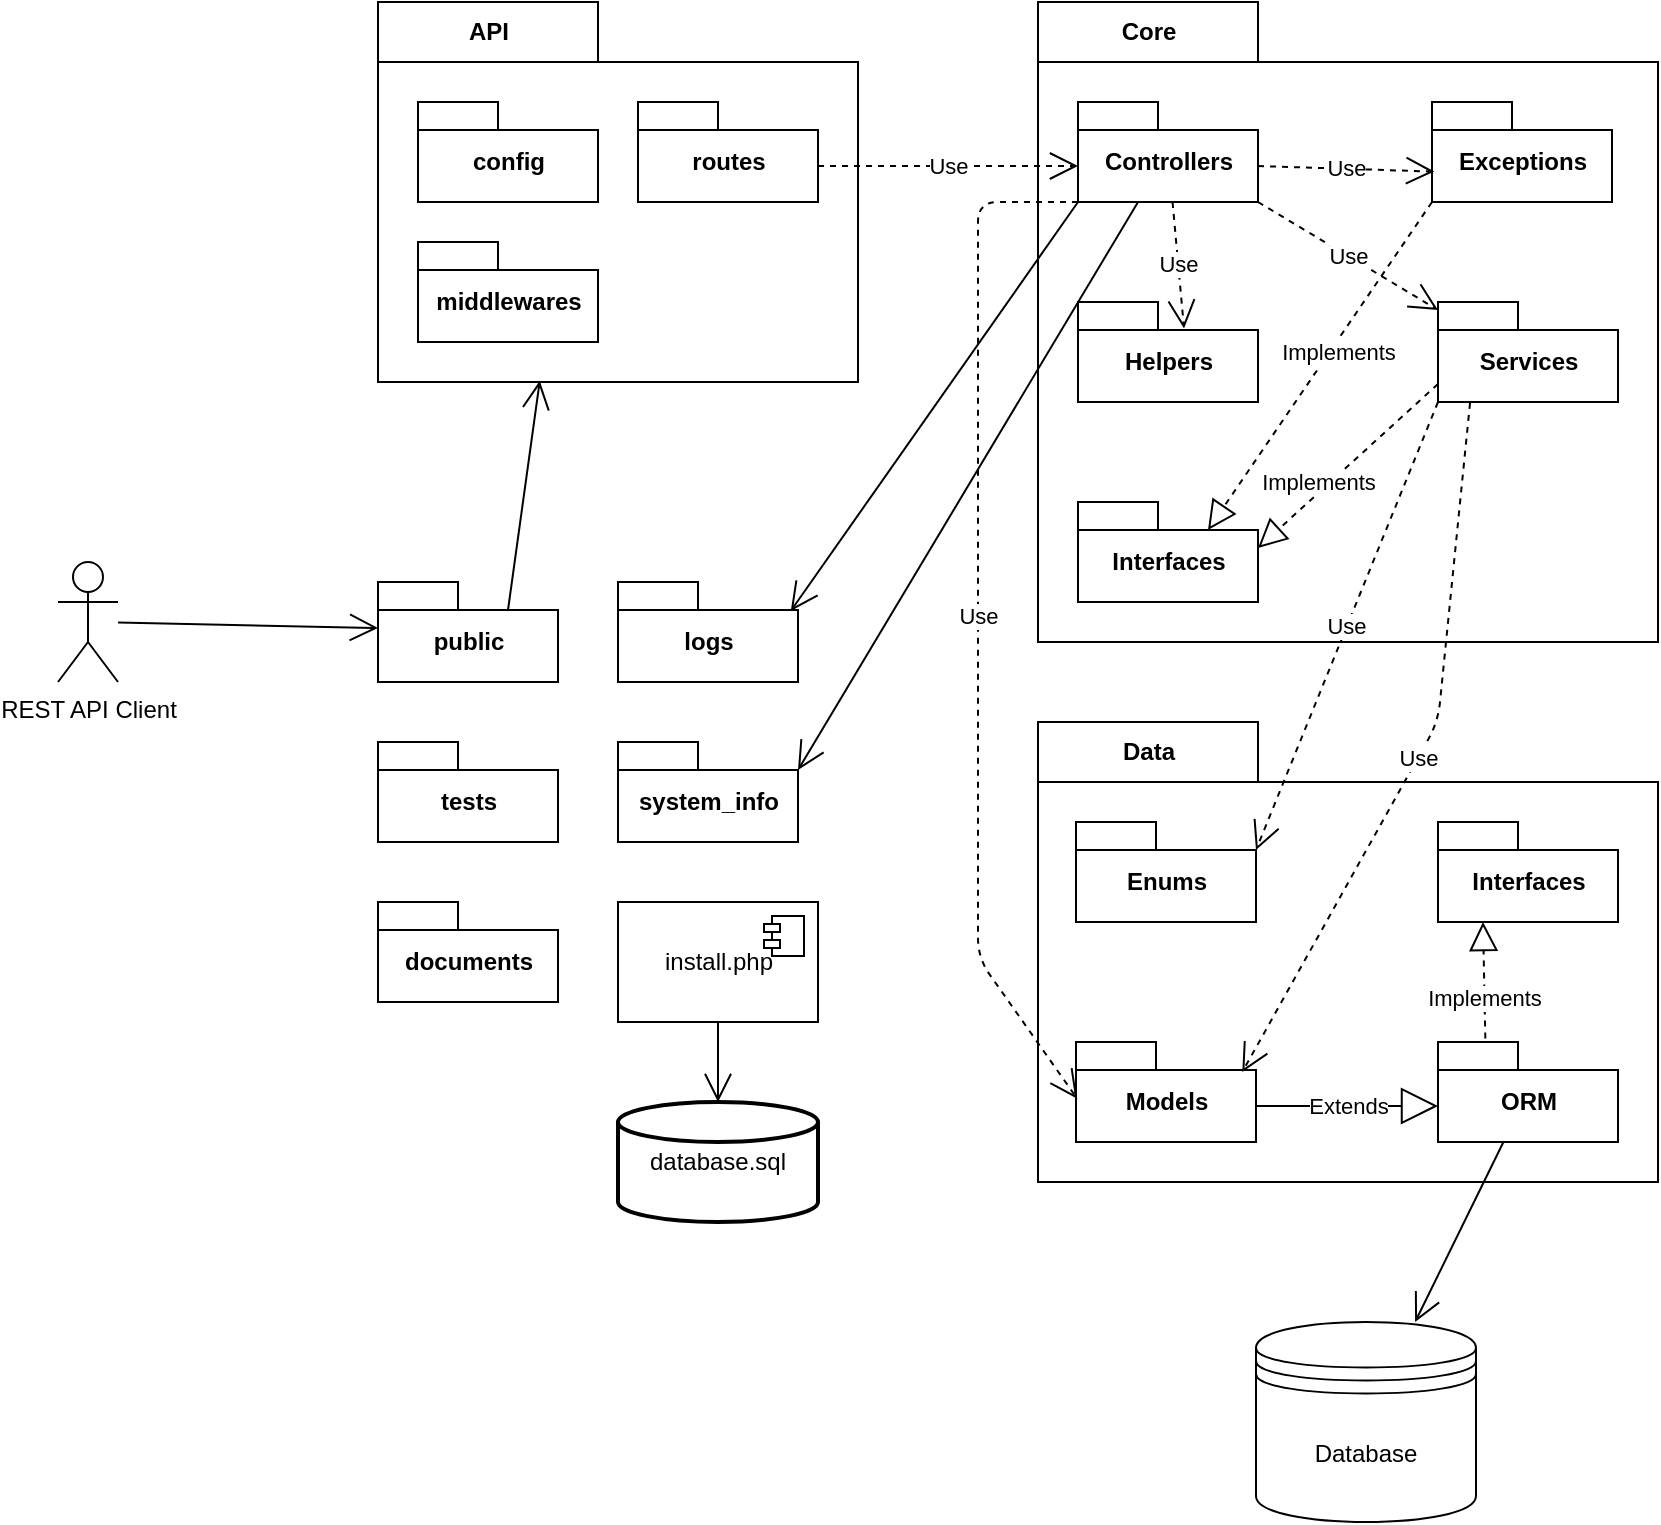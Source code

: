 <mxfile version="13.9.9" type="device"><diagram id="Fu7LUbFbO609tntGquz2" name="Page-1"><mxGraphModel dx="1102" dy="856" grid="1" gridSize="10" guides="1" tooltips="1" connect="1" arrows="1" fold="1" page="1" pageScale="1" pageWidth="1654" pageHeight="1169" math="0" shadow="0"><root><mxCell id="0"/><mxCell id="1" parent="0"/><mxCell id="edKtY77clnfHQUNqCx3n-21" value="" style="group" parent="1" vertex="1" connectable="0"><mxGeometry x="220" y="210" width="240" height="190" as="geometry"/></mxCell><mxCell id="edKtY77clnfHQUNqCx3n-3" value="API" style="shape=folder;fontStyle=1;tabWidth=110;tabHeight=30;tabPosition=left;html=1;boundedLbl=1;labelInHeader=1;" parent="edKtY77clnfHQUNqCx3n-21" vertex="1"><mxGeometry width="240" height="190" as="geometry"/></mxCell><mxCell id="edKtY77clnfHQUNqCx3n-7" value="config" style="shape=folder;fontStyle=1;spacingTop=10;tabWidth=40;tabHeight=14;tabPosition=left;html=1;" parent="edKtY77clnfHQUNqCx3n-21" vertex="1"><mxGeometry x="20" y="50" width="90" height="50" as="geometry"/></mxCell><mxCell id="edKtY77clnfHQUNqCx3n-8" value="routes" style="shape=folder;fontStyle=1;spacingTop=10;tabWidth=40;tabHeight=14;tabPosition=left;html=1;" parent="edKtY77clnfHQUNqCx3n-21" vertex="1"><mxGeometry x="130" y="50" width="90" height="50" as="geometry"/></mxCell><mxCell id="edKtY77clnfHQUNqCx3n-9" value="middlewares" style="shape=folder;fontStyle=1;spacingTop=10;tabWidth=40;tabHeight=14;tabPosition=left;html=1;" parent="edKtY77clnfHQUNqCx3n-21" vertex="1"><mxGeometry x="20" y="120" width="90" height="50" as="geometry"/></mxCell><mxCell id="edKtY77clnfHQUNqCx3n-5" value="Core" style="shape=folder;fontStyle=1;tabWidth=110;tabHeight=30;tabPosition=left;html=1;boundedLbl=1;labelInHeader=1;" parent="1" vertex="1"><mxGeometry x="550" y="210" width="310" height="320" as="geometry"/></mxCell><mxCell id="edKtY77clnfHQUNqCx3n-10" value="Controllers" style="shape=folder;fontStyle=1;spacingTop=10;tabWidth=40;tabHeight=14;tabPosition=left;html=1;" parent="1" vertex="1"><mxGeometry x="570" y="260" width="90" height="50" as="geometry"/></mxCell><mxCell id="edKtY77clnfHQUNqCx3n-11" value="Exceptions" style="shape=folder;fontStyle=1;spacingTop=10;tabWidth=40;tabHeight=14;tabPosition=left;html=1;" parent="1" vertex="1"><mxGeometry x="747" y="260" width="90" height="50" as="geometry"/></mxCell><mxCell id="edKtY77clnfHQUNqCx3n-12" value="Helpers" style="shape=folder;fontStyle=1;spacingTop=10;tabWidth=40;tabHeight=14;tabPosition=left;html=1;" parent="1" vertex="1"><mxGeometry x="570" y="360" width="90" height="50" as="geometry"/></mxCell><mxCell id="edKtY77clnfHQUNqCx3n-13" value="Services" style="shape=folder;fontStyle=1;spacingTop=10;tabWidth=40;tabHeight=14;tabPosition=left;html=1;" parent="1" vertex="1"><mxGeometry x="750" y="360" width="90" height="50" as="geometry"/></mxCell><mxCell id="edKtY77clnfHQUNqCx3n-22" value="Use" style="endArrow=open;endSize=12;dashed=1;html=1;exitX=0;exitY=0;exitDx=90;exitDy=32;exitPerimeter=0;entryX=0;entryY=0;entryDx=0;entryDy=32;entryPerimeter=0;" parent="1" source="edKtY77clnfHQUNqCx3n-8" target="edKtY77clnfHQUNqCx3n-10" edge="1"><mxGeometry width="160" relative="1" as="geometry"><mxPoint x="450" y="290" as="sourcePoint"/><mxPoint x="540" y="320" as="targetPoint"/></mxGeometry></mxCell><mxCell id="edKtY77clnfHQUNqCx3n-24" value="Use" style="endArrow=open;endSize=12;dashed=1;html=1;exitX=0;exitY=0;exitDx=90;exitDy=32;exitPerimeter=0;entryX=0.013;entryY=0.696;entryDx=0;entryDy=0;entryPerimeter=0;" parent="1" source="edKtY77clnfHQUNqCx3n-10" target="edKtY77clnfHQUNqCx3n-11" edge="1"><mxGeometry width="160" relative="1" as="geometry"><mxPoint x="450" y="302" as="sourcePoint"/><mxPoint x="580" y="302" as="targetPoint"/></mxGeometry></mxCell><mxCell id="edKtY77clnfHQUNqCx3n-25" value="Use" style="endArrow=open;endSize=12;dashed=1;html=1;exitX=0;exitY=0;exitDx=90;exitDy=50;exitPerimeter=0;entryX=0;entryY=0.08;entryDx=0;entryDy=0;entryPerimeter=0;" parent="1" source="edKtY77clnfHQUNqCx3n-10" target="edKtY77clnfHQUNqCx3n-13" edge="1"><mxGeometry width="160" relative="1" as="geometry"><mxPoint x="670" y="302" as="sourcePoint"/><mxPoint x="758.17" y="304.8" as="targetPoint"/></mxGeometry></mxCell><mxCell id="edKtY77clnfHQUNqCx3n-26" value="Use" style="endArrow=open;endSize=12;dashed=1;html=1;entryX=0.589;entryY=0.264;entryDx=0;entryDy=0;entryPerimeter=0;" parent="1" source="edKtY77clnfHQUNqCx3n-10" target="edKtY77clnfHQUNqCx3n-12" edge="1"><mxGeometry width="160" relative="1" as="geometry"><mxPoint x="670" y="320" as="sourcePoint"/><mxPoint x="757" y="374" as="targetPoint"/></mxGeometry></mxCell><mxCell id="edKtY77clnfHQUNqCx3n-6" value="Data" style="shape=folder;fontStyle=1;tabWidth=110;tabHeight=30;tabPosition=left;html=1;boundedLbl=1;labelInHeader=1;" parent="1" vertex="1"><mxGeometry x="550" y="570" width="310" height="230" as="geometry"/></mxCell><mxCell id="edKtY77clnfHQUNqCx3n-14" value="Enums" style="shape=folder;fontStyle=1;spacingTop=10;tabWidth=40;tabHeight=14;tabPosition=left;html=1;" parent="1" vertex="1"><mxGeometry x="569" y="620" width="90" height="50" as="geometry"/></mxCell><mxCell id="edKtY77clnfHQUNqCx3n-15" value="Interfaces" style="shape=folder;fontStyle=1;spacingTop=10;tabWidth=40;tabHeight=14;tabPosition=left;html=1;" parent="1" vertex="1"><mxGeometry x="750" y="620" width="90" height="50" as="geometry"/></mxCell><mxCell id="edKtY77clnfHQUNqCx3n-16" value="Models" style="shape=folder;fontStyle=1;spacingTop=10;tabWidth=40;tabHeight=14;tabPosition=left;html=1;" parent="1" vertex="1"><mxGeometry x="569" y="730" width="90" height="50" as="geometry"/></mxCell><mxCell id="edKtY77clnfHQUNqCx3n-17" value="ORM" style="shape=folder;fontStyle=1;spacingTop=10;tabWidth=40;tabHeight=14;tabPosition=left;html=1;" parent="1" vertex="1"><mxGeometry x="750" y="730" width="90" height="50" as="geometry"/></mxCell><mxCell id="edKtY77clnfHQUNqCx3n-27" value="Extends" style="endArrow=block;endSize=16;endFill=0;html=1;entryX=0;entryY=0;entryDx=0;entryDy=32;entryPerimeter=0;exitX=0;exitY=0;exitDx=90;exitDy=32;exitPerimeter=0;" parent="1" source="edKtY77clnfHQUNqCx3n-16" target="edKtY77clnfHQUNqCx3n-17" edge="1"><mxGeometry width="160" relative="1" as="geometry"><mxPoint x="540" y="490" as="sourcePoint"/><mxPoint x="700" y="490" as="targetPoint"/></mxGeometry></mxCell><mxCell id="edKtY77clnfHQUNqCx3n-28" value="" style="endArrow=block;dashed=1;endFill=0;endSize=12;html=1;entryX=0.25;entryY=1;entryDx=0;entryDy=0;entryPerimeter=0;exitX=0.263;exitY=-0.036;exitDx=0;exitDy=0;exitPerimeter=0;" parent="1" source="edKtY77clnfHQUNqCx3n-17" target="edKtY77clnfHQUNqCx3n-15" edge="1"><mxGeometry width="160" relative="1" as="geometry"><mxPoint x="540" y="490" as="sourcePoint"/><mxPoint x="700" y="490" as="targetPoint"/></mxGeometry></mxCell><mxCell id="edKtY77clnfHQUNqCx3n-38" value="Implements" style="edgeLabel;html=1;align=center;verticalAlign=middle;resizable=0;points=[];" parent="edKtY77clnfHQUNqCx3n-28" vertex="1" connectable="0"><mxGeometry x="-0.3" y="1" relative="1" as="geometry"><mxPoint as="offset"/></mxGeometry></mxCell><mxCell id="edKtY77clnfHQUNqCx3n-29" value="Use" style="endArrow=open;endSize=12;dashed=1;html=1;exitX=0;exitY=0;exitDx=0;exitDy=50;exitPerimeter=0;entryX=0.007;entryY=0.567;entryDx=0;entryDy=0;entryPerimeter=0;" parent="1" source="edKtY77clnfHQUNqCx3n-10" target="edKtY77clnfHQUNqCx3n-16" edge="1"><mxGeometry width="160" relative="1" as="geometry"><mxPoint x="600" y="390" as="sourcePoint"/><mxPoint x="530" y="520" as="targetPoint"/><Array as="points"><mxPoint x="520" y="310"/><mxPoint x="520" y="688"/></Array></mxGeometry></mxCell><mxCell id="edKtY77clnfHQUNqCx3n-31" value="Use" style="endArrow=open;endSize=12;dashed=1;html=1;entryX=0.924;entryY=0.3;entryDx=0;entryDy=0;entryPerimeter=0;exitX=0.178;exitY=1.009;exitDx=0;exitDy=0;exitPerimeter=0;" parent="1" source="edKtY77clnfHQUNqCx3n-13" target="edKtY77clnfHQUNqCx3n-16" edge="1"><mxGeometry width="160" relative="1" as="geometry"><mxPoint x="720" y="490" as="sourcePoint"/><mxPoint x="757" y="374" as="targetPoint"/><Array as="points"><mxPoint x="750" y="570"/></Array></mxGeometry></mxCell><mxCell id="edKtY77clnfHQUNqCx3n-32" value="Use" style="endArrow=open;endSize=12;dashed=1;html=1;entryX=0;entryY=0;entryDx=90;entryDy=14;entryPerimeter=0;exitX=0;exitY=0;exitDx=0;exitDy=50;exitPerimeter=0;" parent="1" source="edKtY77clnfHQUNqCx3n-13" target="edKtY77clnfHQUNqCx3n-14" edge="1"><mxGeometry width="160" relative="1" as="geometry"><mxPoint x="773.02" y="420.45" as="sourcePoint"/><mxPoint x="662.16" y="685" as="targetPoint"/></mxGeometry></mxCell><mxCell id="edKtY77clnfHQUNqCx3n-33" value="REST API Client" style="shape=umlActor;verticalLabelPosition=bottom;verticalAlign=top;html=1;" parent="1" vertex="1"><mxGeometry x="60" y="490" width="30" height="60" as="geometry"/></mxCell><mxCell id="edKtY77clnfHQUNqCx3n-36" value="" style="endArrow=open;endFill=1;endSize=12;html=1;entryX=0;entryY=0;entryDx=0;entryDy=23;entryPerimeter=0;" parent="1" source="edKtY77clnfHQUNqCx3n-33" target="edKtY77clnfHQUNqCx3n-41" edge="1"><mxGeometry width="160" relative="1" as="geometry"><mxPoint x="240" y="460" as="sourcePoint"/><mxPoint x="400" y="460" as="targetPoint"/></mxGeometry></mxCell><mxCell id="edKtY77clnfHQUNqCx3n-39" value="Database" style="shape=datastore;whiteSpace=wrap;html=1;" parent="1" vertex="1"><mxGeometry x="659" y="870" width="110" height="100" as="geometry"/></mxCell><mxCell id="edKtY77clnfHQUNqCx3n-40" value="" style="endArrow=open;endFill=1;endSize=12;html=1;" parent="1" source="edKtY77clnfHQUNqCx3n-17" target="edKtY77clnfHQUNqCx3n-39" edge="1"><mxGeometry width="160" relative="1" as="geometry"><mxPoint x="90" y="314.797" as="sourcePoint"/><mxPoint x="229.28" y="312.91" as="targetPoint"/></mxGeometry></mxCell><mxCell id="edKtY77clnfHQUNqCx3n-41" value="public" style="shape=folder;fontStyle=1;spacingTop=10;tabWidth=40;tabHeight=14;tabPosition=left;html=1;" parent="1" vertex="1"><mxGeometry x="220" y="500" width="90" height="50" as="geometry"/></mxCell><mxCell id="edKtY77clnfHQUNqCx3n-42" value="logs" style="shape=folder;fontStyle=1;spacingTop=10;tabWidth=40;tabHeight=14;tabPosition=left;html=1;" parent="1" vertex="1"><mxGeometry x="340" y="500" width="90" height="50" as="geometry"/></mxCell><mxCell id="edKtY77clnfHQUNqCx3n-43" value="tests" style="shape=folder;fontStyle=1;spacingTop=10;tabWidth=40;tabHeight=14;tabPosition=left;html=1;" parent="1" vertex="1"><mxGeometry x="220" y="580" width="90" height="50" as="geometry"/></mxCell><mxCell id="edKtY77clnfHQUNqCx3n-44" value="documents" style="shape=folder;fontStyle=1;spacingTop=10;tabWidth=40;tabHeight=14;tabPosition=left;html=1;" parent="1" vertex="1"><mxGeometry x="220" y="660" width="90" height="50" as="geometry"/></mxCell><mxCell id="edKtY77clnfHQUNqCx3n-45" value="system_info" style="shape=folder;fontStyle=1;spacingTop=10;tabWidth=40;tabHeight=14;tabPosition=left;html=1;" parent="1" vertex="1"><mxGeometry x="340" y="580" width="90" height="50" as="geometry"/></mxCell><mxCell id="edKtY77clnfHQUNqCx3n-46" value="" style="endArrow=open;endFill=1;endSize=12;html=1;entryX=0.96;entryY=0.289;entryDx=0;entryDy=0;entryPerimeter=0;exitX=0;exitY=0;exitDx=0;exitDy=50;exitPerimeter=0;" parent="1" source="edKtY77clnfHQUNqCx3n-10" target="edKtY77clnfHQUNqCx3n-42" edge="1"><mxGeometry width="160" relative="1" as="geometry"><mxPoint x="90" y="314.797" as="sourcePoint"/><mxPoint x="229.28" y="312.91" as="targetPoint"/></mxGeometry></mxCell><mxCell id="edKtY77clnfHQUNqCx3n-47" value="" style="endArrow=open;endFill=1;endSize=12;html=1;entryX=0;entryY=0;entryDx=90;entryDy=14;entryPerimeter=0;" parent="1" source="edKtY77clnfHQUNqCx3n-10" target="edKtY77clnfHQUNqCx3n-45" edge="1"><mxGeometry width="160" relative="1" as="geometry"><mxPoint x="580" y="320" as="sourcePoint"/><mxPoint x="436.4" y="524.45" as="targetPoint"/></mxGeometry></mxCell><mxCell id="edKtY77clnfHQUNqCx3n-48" value="" style="endArrow=open;endFill=1;endSize=12;html=1;entryX=0.337;entryY=0.997;entryDx=0;entryDy=0;entryPerimeter=0;exitX=0;exitY=0;exitDx=65;exitDy=14;exitPerimeter=0;" parent="1" source="edKtY77clnfHQUNqCx3n-41" target="edKtY77clnfHQUNqCx3n-3" edge="1"><mxGeometry width="160" relative="1" as="geometry"><mxPoint x="100" y="530.31" as="sourcePoint"/><mxPoint x="230" y="533" as="targetPoint"/></mxGeometry></mxCell><mxCell id="39L-dZNP4LM0KZYLNYDQ-1" value="Interfaces" style="shape=folder;fontStyle=1;spacingTop=10;tabWidth=40;tabHeight=14;tabPosition=left;html=1;" parent="1" vertex="1"><mxGeometry x="570" y="460" width="90" height="50" as="geometry"/></mxCell><mxCell id="39L-dZNP4LM0KZYLNYDQ-2" value="" style="endArrow=block;dashed=1;endFill=0;endSize=12;html=1;entryX=0;entryY=0;entryDx=90;entryDy=23;entryPerimeter=0;exitX=0;exitY=0;exitDx=0;exitDy=41;exitPerimeter=0;" parent="1" source="edKtY77clnfHQUNqCx3n-13" target="39L-dZNP4LM0KZYLNYDQ-1" edge="1"><mxGeometry width="160" relative="1" as="geometry"><mxPoint x="783.67" y="738.2" as="sourcePoint"/><mxPoint x="782.5" y="680" as="targetPoint"/></mxGeometry></mxCell><mxCell id="39L-dZNP4LM0KZYLNYDQ-3" value="Implements" style="edgeLabel;html=1;align=center;verticalAlign=middle;resizable=0;points=[];" parent="39L-dZNP4LM0KZYLNYDQ-2" vertex="1" connectable="0"><mxGeometry x="-0.3" y="1" relative="1" as="geometry"><mxPoint x="-29.07" y="19.46" as="offset"/></mxGeometry></mxCell><mxCell id="39L-dZNP4LM0KZYLNYDQ-4" value="&lt;br&gt;&lt;br&gt;&lt;br&gt;&lt;br&gt;&lt;br&gt;&lt;br&gt;&lt;br&gt;&lt;br&gt;&lt;br&gt;&lt;br&gt;&lt;br&gt;&lt;br&gt;&lt;br&gt;&lt;br&gt;&lt;br&gt;&lt;br&gt;&lt;br&gt;&lt;br&gt;&lt;br&gt;&lt;br&gt;&lt;br&gt;&lt;br&gt;" style="endArrow=block;dashed=1;endFill=0;endSize=12;html=1;entryX=0;entryY=0;entryDx=65;entryDy=14;entryPerimeter=0;exitX=0;exitY=0;exitDx=0;exitDy=50;exitPerimeter=0;" parent="1" source="edKtY77clnfHQUNqCx3n-11" target="39L-dZNP4LM0KZYLNYDQ-1" edge="1"><mxGeometry width="160" relative="1" as="geometry"><mxPoint x="727" y="370.0" as="sourcePoint"/><mxPoint x="640" y="452" as="targetPoint"/></mxGeometry></mxCell><mxCell id="39L-dZNP4LM0KZYLNYDQ-5" value="Implements" style="edgeLabel;html=1;align=center;verticalAlign=middle;resizable=0;points=[];" parent="39L-dZNP4LM0KZYLNYDQ-4" vertex="1" connectable="0"><mxGeometry x="-0.3" y="1" relative="1" as="geometry"><mxPoint x="-8.54" y="16.91" as="offset"/></mxGeometry></mxCell><mxCell id="39L-dZNP4LM0KZYLNYDQ-7" value="install.php" style="html=1;dropTarget=0;" parent="1" vertex="1"><mxGeometry x="340" y="660" width="100" height="60" as="geometry"/></mxCell><mxCell id="39L-dZNP4LM0KZYLNYDQ-8" value="" style="shape=module;jettyWidth=8;jettyHeight=4;" parent="39L-dZNP4LM0KZYLNYDQ-7" vertex="1"><mxGeometry x="1" width="20" height="20" relative="1" as="geometry"><mxPoint x="-27" y="7" as="offset"/></mxGeometry></mxCell><mxCell id="39L-dZNP4LM0KZYLNYDQ-12" value="" style="endArrow=open;endFill=1;endSize=12;html=1;entryX=0.5;entryY=0;entryDx=0;entryDy=0;exitX=0.5;exitY=1;exitDx=0;exitDy=0;" parent="1" source="39L-dZNP4LM0KZYLNYDQ-7" edge="1"><mxGeometry width="160" relative="1" as="geometry"><mxPoint x="295" y="524" as="sourcePoint"/><mxPoint x="390" y="760" as="targetPoint"/></mxGeometry></mxCell><mxCell id="JC_Imdb5C0EqXFh2A6gF-2" value="database.sql" style="strokeWidth=2;html=1;shape=mxgraph.flowchart.database;whiteSpace=wrap;" vertex="1" parent="1"><mxGeometry x="340" y="760" width="100" height="60" as="geometry"/></mxCell></root></mxGraphModel></diagram></mxfile>